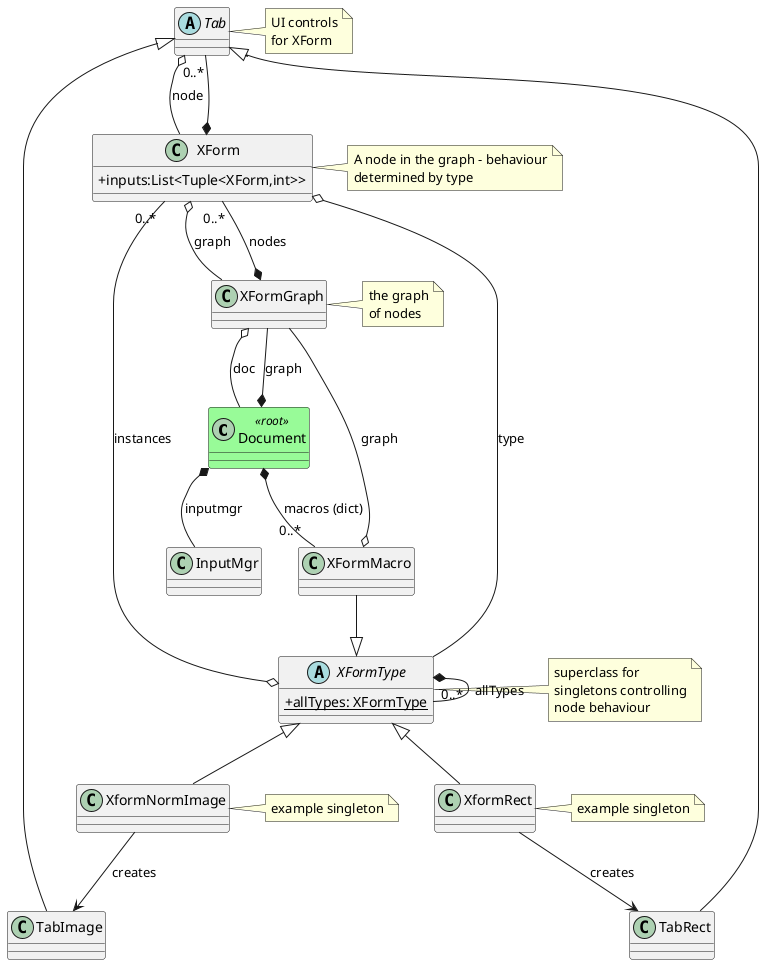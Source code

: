 @startuml
skinparam classAttributeIconSize 0
skinparam class {
    BackgroundColor<<root>> PaleGreen
}

class Document<<root>>

Document *-- XFormGraph : graph
Document *-- "0..*" XFormMacro : macros (dict)
Document *-- InputMgr : inputmgr

XFormMacro --|> XFormType
XFormMacro o-- XFormGraph : graph
XFormGraph o-- Document : doc


class XForm {
    +inputs:List<Tuple<XForm,int>>
}
note right of XForm
A node in the graph - behaviour
determined by type
end note

abstract class XFormType {
    +{static} allTypes: XFormType
}
note right of XFormType
superclass for
singletons controlling
node behaviour
end note

XFormType *-- "0..*" XFormType : allTypes

XFormGraph *-- "0..*" XForm : nodes

XFormType o-- "0..*" XForm : instances

XForm o-- XFormType : type 
XForm o-- XFormGraph : graph

note right of XFormGraph
the graph
of nodes
end note

XformNormImage -up-|> XFormType
XformRect -up-|> XFormType

note right of XformNormImage
example singleton
end note
note right of XformRect
example singleton
end note

XformRect --> TabRect: creates
XformNormImage --> TabImage: creates

abstract class Tab {
}

TabImage -up-|> Tab
TabRect -up-|> Tab


Tab o-- XForm:node
note right of Tab
UI controls
for XForm
end note

XForm *-- "0..*" Tab


@enduml

